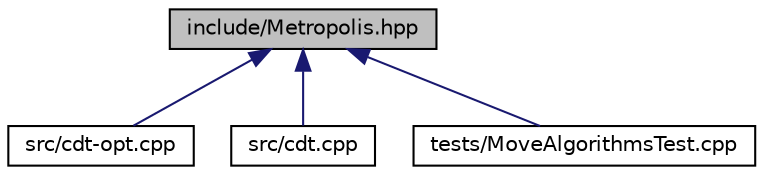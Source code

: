 digraph "include/Metropolis.hpp"
{
 // LATEX_PDF_SIZE
  edge [fontname="Helvetica",fontsize="10",labelfontname="Helvetica",labelfontsize="10"];
  node [fontname="Helvetica",fontsize="10",shape=record];
  Node1 [label="include/Metropolis.hpp",height=0.2,width=0.4,color="black", fillcolor="grey75", style="filled", fontcolor="black",tooltip="Perform Metropolis-Hastings algorithm on Delaunay Triangulations."];
  Node1 -> Node2 [dir="back",color="midnightblue",fontsize="10",style="solid",fontname="Helvetica"];
  Node2 [label="src/cdt-opt.cpp",height=0.2,width=0.4,color="black", fillcolor="white", style="filled",URL="$cdt-opt_8cpp.html",tooltip="Outputs values to determine optimizations."];
  Node1 -> Node3 [dir="back",color="midnightblue",fontsize="10",style="solid",fontname="Helvetica"];
  Node3 [label="src/cdt.cpp",height=0.2,width=0.4,color="black", fillcolor="white", style="filled",URL="$cdt_8cpp.html",tooltip="The main executable."];
  Node1 -> Node4 [dir="back",color="midnightblue",fontsize="10",style="solid",fontname="Helvetica"];
  Node4 [label="tests/MoveAlgorithmsTest.cpp",height=0.2,width=0.4,color="black", fillcolor="white", style="filled",URL="$_move_algorithms_test_8cpp.html",tooltip="Tests for the Metropolis-Hastings algorithm."];
}
